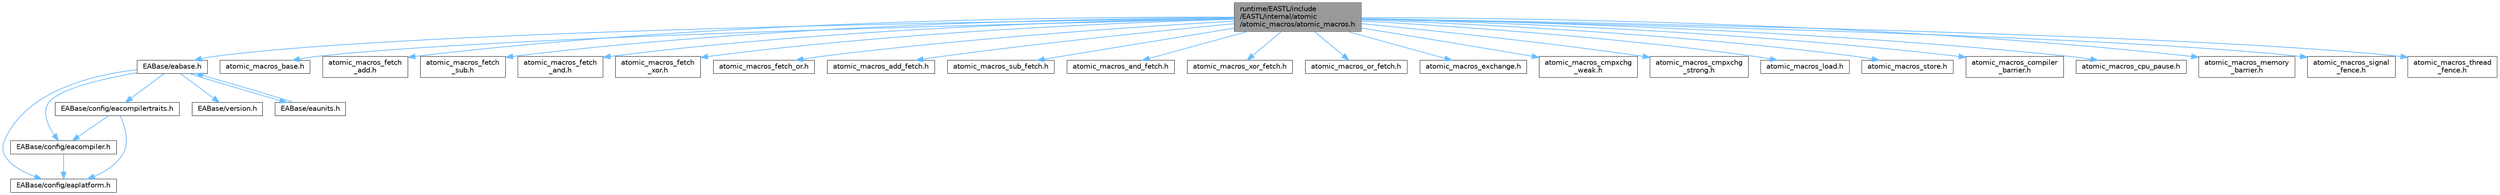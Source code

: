 digraph "runtime/EASTL/include/EASTL/internal/atomic/atomic_macros/atomic_macros.h"
{
 // LATEX_PDF_SIZE
  bgcolor="transparent";
  edge [fontname=Helvetica,fontsize=10,labelfontname=Helvetica,labelfontsize=10];
  node [fontname=Helvetica,fontsize=10,shape=box,height=0.2,width=0.4];
  Node1 [id="Node000001",label="runtime/EASTL/include\l/EASTL/internal/atomic\l/atomic_macros/atomic_macros.h",height=0.2,width=0.4,color="gray40", fillcolor="grey60", style="filled", fontcolor="black",tooltip=" "];
  Node1 -> Node2 [id="edge32_Node000001_Node000002",color="steelblue1",style="solid",tooltip=" "];
  Node2 [id="Node000002",label="EABase/eabase.h",height=0.2,width=0.4,color="grey40", fillcolor="white", style="filled",URL="$eabase_8h.html",tooltip=" "];
  Node2 -> Node3 [id="edge33_Node000002_Node000003",color="steelblue1",style="solid",tooltip=" "];
  Node3 [id="Node000003",label="EABase/config/eacompiler.h",height=0.2,width=0.4,color="grey40", fillcolor="white", style="filled",URL="$eacompiler_8h.html",tooltip=" "];
  Node3 -> Node4 [id="edge34_Node000003_Node000004",color="steelblue1",style="solid",tooltip=" "];
  Node4 [id="Node000004",label="EABase/config/eaplatform.h",height=0.2,width=0.4,color="grey40", fillcolor="white", style="filled",URL="$eaplatform_8h.html",tooltip=" "];
  Node2 -> Node5 [id="edge35_Node000002_Node000005",color="steelblue1",style="solid",tooltip=" "];
  Node5 [id="Node000005",label="EABase/config/eacompilertraits.h",height=0.2,width=0.4,color="grey40", fillcolor="white", style="filled",URL="$eacompilertraits_8h.html",tooltip=" "];
  Node5 -> Node4 [id="edge36_Node000005_Node000004",color="steelblue1",style="solid",tooltip=" "];
  Node5 -> Node3 [id="edge37_Node000005_Node000003",color="steelblue1",style="solid",tooltip=" "];
  Node2 -> Node4 [id="edge38_Node000002_Node000004",color="steelblue1",style="solid",tooltip=" "];
  Node2 -> Node6 [id="edge39_Node000002_Node000006",color="steelblue1",style="solid",tooltip=" "];
  Node6 [id="Node000006",label="EABase/version.h",height=0.2,width=0.4,color="grey40", fillcolor="white", style="filled",URL="$_e_a_s_t_l_2packages_2_e_a_base_2include_2_common_2_e_a_base_2version_8h.html",tooltip=" "];
  Node2 -> Node7 [id="edge40_Node000002_Node000007",color="steelblue1",style="solid",tooltip=" "];
  Node7 [id="Node000007",label="EABase/eaunits.h",height=0.2,width=0.4,color="grey40", fillcolor="white", style="filled",URL="$eaunits_8h.html",tooltip=" "];
  Node7 -> Node2 [id="edge41_Node000007_Node000002",color="steelblue1",style="solid",tooltip=" "];
  Node1 -> Node8 [id="edge42_Node000001_Node000008",color="steelblue1",style="solid",tooltip=" "];
  Node8 [id="Node000008",label="atomic_macros_base.h",height=0.2,width=0.4,color="grey40", fillcolor="white", style="filled",URL="$atomic__macros__base_8h.html",tooltip=" "];
  Node1 -> Node9 [id="edge43_Node000001_Node000009",color="steelblue1",style="solid",tooltip=" "];
  Node9 [id="Node000009",label="atomic_macros_fetch\l_add.h",height=0.2,width=0.4,color="grey40", fillcolor="white", style="filled",URL="$atomic__macros__fetch__add_8h.html",tooltip=" "];
  Node1 -> Node10 [id="edge44_Node000001_Node000010",color="steelblue1",style="solid",tooltip=" "];
  Node10 [id="Node000010",label="atomic_macros_fetch\l_sub.h",height=0.2,width=0.4,color="grey40", fillcolor="white", style="filled",URL="$atomic__macros__fetch__sub_8h.html",tooltip=" "];
  Node1 -> Node11 [id="edge45_Node000001_Node000011",color="steelblue1",style="solid",tooltip=" "];
  Node11 [id="Node000011",label="atomic_macros_fetch\l_and.h",height=0.2,width=0.4,color="grey40", fillcolor="white", style="filled",URL="$atomic__macros__fetch__and_8h.html",tooltip=" "];
  Node1 -> Node12 [id="edge46_Node000001_Node000012",color="steelblue1",style="solid",tooltip=" "];
  Node12 [id="Node000012",label="atomic_macros_fetch\l_xor.h",height=0.2,width=0.4,color="grey40", fillcolor="white", style="filled",URL="$atomic__macros__fetch__xor_8h.html",tooltip=" "];
  Node1 -> Node13 [id="edge47_Node000001_Node000013",color="steelblue1",style="solid",tooltip=" "];
  Node13 [id="Node000013",label="atomic_macros_fetch_or.h",height=0.2,width=0.4,color="grey40", fillcolor="white", style="filled",URL="$atomic__macros__fetch__or_8h.html",tooltip=" "];
  Node1 -> Node14 [id="edge48_Node000001_Node000014",color="steelblue1",style="solid",tooltip=" "];
  Node14 [id="Node000014",label="atomic_macros_add_fetch.h",height=0.2,width=0.4,color="grey40", fillcolor="white", style="filled",URL="$atomic__macros__add__fetch_8h.html",tooltip=" "];
  Node1 -> Node15 [id="edge49_Node000001_Node000015",color="steelblue1",style="solid",tooltip=" "];
  Node15 [id="Node000015",label="atomic_macros_sub_fetch.h",height=0.2,width=0.4,color="grey40", fillcolor="white", style="filled",URL="$atomic__macros__sub__fetch_8h.html",tooltip=" "];
  Node1 -> Node16 [id="edge50_Node000001_Node000016",color="steelblue1",style="solid",tooltip=" "];
  Node16 [id="Node000016",label="atomic_macros_and_fetch.h",height=0.2,width=0.4,color="grey40", fillcolor="white", style="filled",URL="$atomic__macros__and__fetch_8h.html",tooltip=" "];
  Node1 -> Node17 [id="edge51_Node000001_Node000017",color="steelblue1",style="solid",tooltip=" "];
  Node17 [id="Node000017",label="atomic_macros_xor_fetch.h",height=0.2,width=0.4,color="grey40", fillcolor="white", style="filled",URL="$atomic__macros__xor__fetch_8h.html",tooltip=" "];
  Node1 -> Node18 [id="edge52_Node000001_Node000018",color="steelblue1",style="solid",tooltip=" "];
  Node18 [id="Node000018",label="atomic_macros_or_fetch.h",height=0.2,width=0.4,color="grey40", fillcolor="white", style="filled",URL="$atomic__macros__or__fetch_8h.html",tooltip=" "];
  Node1 -> Node19 [id="edge53_Node000001_Node000019",color="steelblue1",style="solid",tooltip=" "];
  Node19 [id="Node000019",label="atomic_macros_exchange.h",height=0.2,width=0.4,color="grey40", fillcolor="white", style="filled",URL="$atomic__macros__exchange_8h.html",tooltip=" "];
  Node1 -> Node20 [id="edge54_Node000001_Node000020",color="steelblue1",style="solid",tooltip=" "];
  Node20 [id="Node000020",label="atomic_macros_cmpxchg\l_weak.h",height=0.2,width=0.4,color="grey40", fillcolor="white", style="filled",URL="$atomic__macros__cmpxchg__weak_8h.html",tooltip=" "];
  Node1 -> Node21 [id="edge55_Node000001_Node000021",color="steelblue1",style="solid",tooltip=" "];
  Node21 [id="Node000021",label="atomic_macros_cmpxchg\l_strong.h",height=0.2,width=0.4,color="grey40", fillcolor="white", style="filled",URL="$atomic__macros__cmpxchg__strong_8h.html",tooltip=" "];
  Node1 -> Node22 [id="edge56_Node000001_Node000022",color="steelblue1",style="solid",tooltip=" "];
  Node22 [id="Node000022",label="atomic_macros_load.h",height=0.2,width=0.4,color="grey40", fillcolor="white", style="filled",URL="$atomic__macros__load_8h.html",tooltip=" "];
  Node1 -> Node23 [id="edge57_Node000001_Node000023",color="steelblue1",style="solid",tooltip=" "];
  Node23 [id="Node000023",label="atomic_macros_store.h",height=0.2,width=0.4,color="grey40", fillcolor="white", style="filled",URL="$atomic__macros__store_8h.html",tooltip=" "];
  Node1 -> Node24 [id="edge58_Node000001_Node000024",color="steelblue1",style="solid",tooltip=" "];
  Node24 [id="Node000024",label="atomic_macros_compiler\l_barrier.h",height=0.2,width=0.4,color="grey40", fillcolor="white", style="filled",URL="$atomic__macros__compiler__barrier_8h.html",tooltip=" "];
  Node1 -> Node25 [id="edge59_Node000001_Node000025",color="steelblue1",style="solid",tooltip=" "];
  Node25 [id="Node000025",label="atomic_macros_cpu_pause.h",height=0.2,width=0.4,color="grey40", fillcolor="white", style="filled",URL="$atomic__macros__cpu__pause_8h.html",tooltip=" "];
  Node1 -> Node26 [id="edge60_Node000001_Node000026",color="steelblue1",style="solid",tooltip=" "];
  Node26 [id="Node000026",label="atomic_macros_memory\l_barrier.h",height=0.2,width=0.4,color="grey40", fillcolor="white", style="filled",URL="$atomic__macros__memory__barrier_8h.html",tooltip=" "];
  Node1 -> Node27 [id="edge61_Node000001_Node000027",color="steelblue1",style="solid",tooltip=" "];
  Node27 [id="Node000027",label="atomic_macros_signal\l_fence.h",height=0.2,width=0.4,color="grey40", fillcolor="white", style="filled",URL="$atomic__macros__signal__fence_8h.html",tooltip=" "];
  Node1 -> Node28 [id="edge62_Node000001_Node000028",color="steelblue1",style="solid",tooltip=" "];
  Node28 [id="Node000028",label="atomic_macros_thread\l_fence.h",height=0.2,width=0.4,color="grey40", fillcolor="white", style="filled",URL="$atomic__macros__thread__fence_8h.html",tooltip=" "];
}
